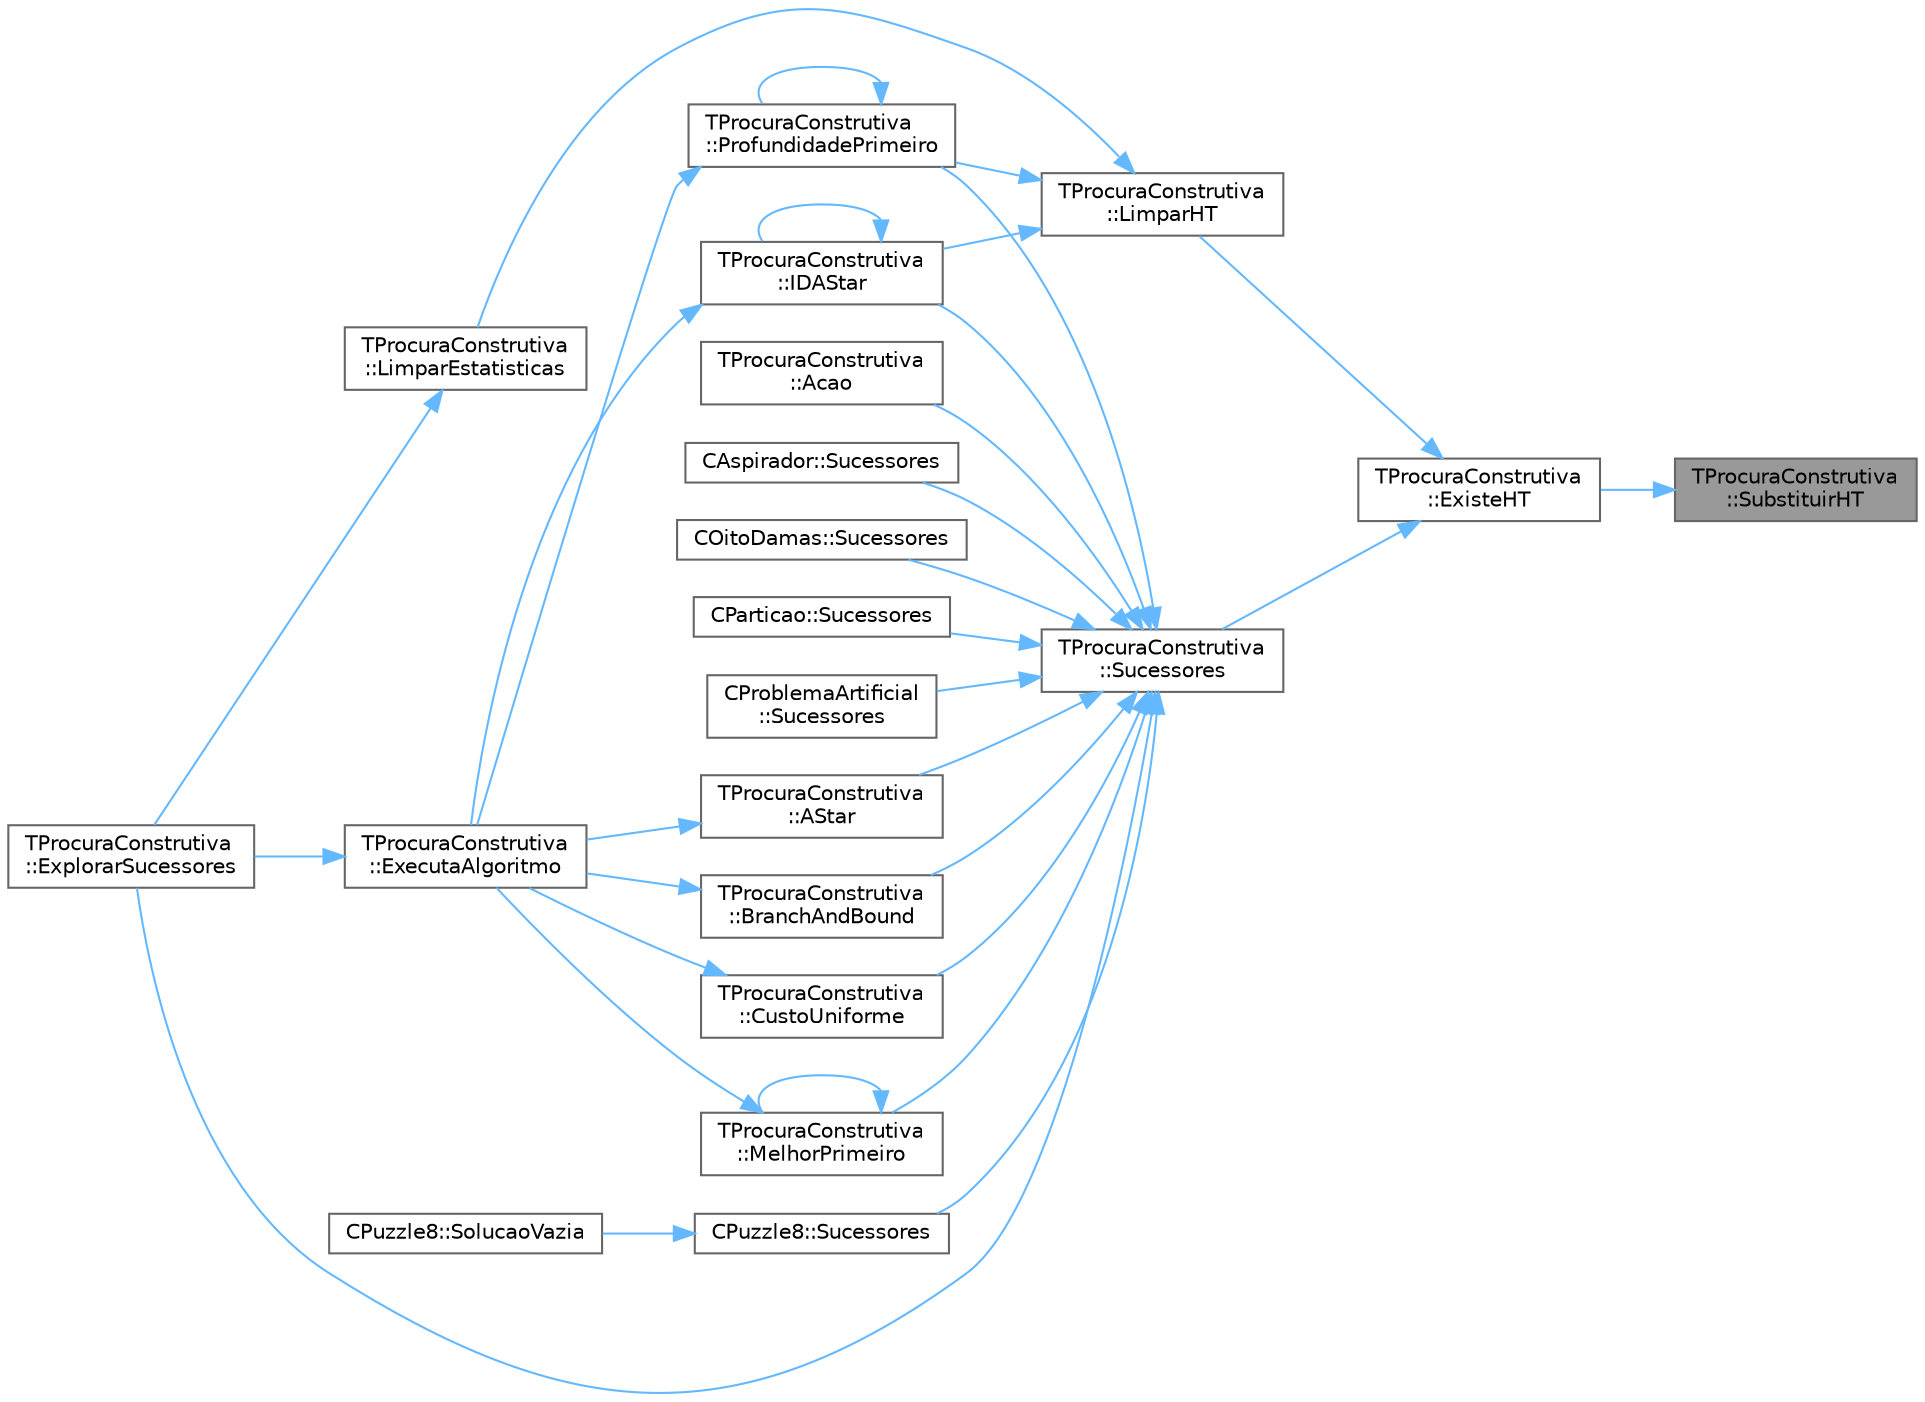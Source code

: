 digraph "TProcuraConstrutiva::SubstituirHT"
{
 // LATEX_PDF_SIZE
  bgcolor="transparent";
  edge [fontname=Helvetica,fontsize=10,labelfontname=Helvetica,labelfontsize=10];
  node [fontname=Helvetica,fontsize=10,shape=box,height=0.2,width=0.4];
  rankdir="RL";
  Node1 [id="Node000001",label="TProcuraConstrutiva\l::SubstituirHT",height=0.2,width=0.4,color="gray40", fillcolor="grey60", style="filled", fontcolor="black",tooltip=" "];
  Node1 -> Node2 [id="edge32_Node000001_Node000002",dir="back",color="steelblue1",style="solid",tooltip=" "];
  Node2 [id="Node000002",label="TProcuraConstrutiva\l::ExisteHT",height=0.2,width=0.4,color="grey40", fillcolor="white", style="filled",URL="$classTProcuraConstrutiva.html#ad7857beab462b4b09a37e70cc9c787ac",tooltip=" "];
  Node2 -> Node3 [id="edge33_Node000002_Node000003",dir="back",color="steelblue1",style="solid",tooltip=" "];
  Node3 [id="Node000003",label="TProcuraConstrutiva\l::LimparHT",height=0.2,width=0.4,color="grey40", fillcolor="white", style="filled",URL="$classTProcuraConstrutiva.html#a8b500987c88352d27a68200454cc3c8c",tooltip=" "];
  Node3 -> Node4 [id="edge34_Node000003_Node000004",dir="back",color="steelblue1",style="solid",tooltip=" "];
  Node4 [id="Node000004",label="TProcuraConstrutiva\l::IDAStar",height=0.2,width=0.4,color="grey40", fillcolor="white", style="filled",URL="$group__ProcurasInformadas.html#gae77f9608e7988052377d7025bee7c4e8",tooltip="Executa a procura IDA*, algoritmo informado."];
  Node4 -> Node5 [id="edge35_Node000004_Node000005",dir="back",color="steelblue1",style="solid",tooltip=" "];
  Node5 [id="Node000005",label="TProcuraConstrutiva\l::ExecutaAlgoritmo",height=0.2,width=0.4,color="grey40", fillcolor="white", style="filled",URL="$group__RedefinicaoOpcional.html#gae52871eb18c8ae656a2174acf43b3bb3",tooltip="Executa o algoritmo com os parametros atuais."];
  Node5 -> Node6 [id="edge36_Node000005_Node000006",dir="back",color="steelblue1",style="solid",tooltip=" "];
  Node6 [id="Node000006",label="TProcuraConstrutiva\l::ExplorarSucessores",height=0.2,width=0.4,color="grey40", fillcolor="white", style="filled",URL="$classTProcuraConstrutiva.html#a9fda19c96c9cd874fa45578bcc30f607",tooltip=" "];
  Node4 -> Node4 [id="edge37_Node000004_Node000004",dir="back",color="steelblue1",style="solid",tooltip=" "];
  Node3 -> Node7 [id="edge38_Node000003_Node000007",dir="back",color="steelblue1",style="solid",tooltip=" "];
  Node7 [id="Node000007",label="TProcuraConstrutiva\l::LimparEstatisticas",height=0.2,width=0.4,color="grey40", fillcolor="white", style="filled",URL="$classTProcuraConstrutiva.html#ae254bbde1b2e36391d575fc2836fea7f",tooltip=" "];
  Node7 -> Node6 [id="edge39_Node000007_Node000006",dir="back",color="steelblue1",style="solid",tooltip=" "];
  Node3 -> Node8 [id="edge40_Node000003_Node000008",dir="back",color="steelblue1",style="solid",tooltip=" "];
  Node8 [id="Node000008",label="TProcuraConstrutiva\l::ProfundidadePrimeiro",height=0.2,width=0.4,color="grey40", fillcolor="white", style="filled",URL="$group__ProcurasCegas.html#gaf00d9776f6b25d56138efb6725b86228",tooltip="Executa a procura em profundidade primeiro, algoritmo cego."];
  Node8 -> Node5 [id="edge41_Node000008_Node000005",dir="back",color="steelblue1",style="solid",tooltip=" "];
  Node8 -> Node8 [id="edge42_Node000008_Node000008",dir="back",color="steelblue1",style="solid",tooltip=" "];
  Node2 -> Node9 [id="edge43_Node000002_Node000009",dir="back",color="steelblue1",style="solid",tooltip=" "];
  Node9 [id="Node000009",label="TProcuraConstrutiva\l::Sucessores",height=0.2,width=0.4,color="grey40", fillcolor="white", style="filled",URL="$group__RedefinicaoMandatoria.html#ga0a13570d2f5a21296e3c10c2780e170c",tooltip="Coloca em sucessores a lista de estados sucessores."];
  Node9 -> Node10 [id="edge44_Node000009_Node000010",dir="back",color="steelblue1",style="solid",tooltip=" "];
  Node10 [id="Node000010",label="TProcuraConstrutiva\l::Acao",height=0.2,width=0.4,color="grey40", fillcolor="white", style="filled",URL="$group__RedefinicaoOpcional.html#gacccf4fbb52126ba19bfc456c0c6d5214",tooltip="Executa a ação (movimento, passo, jogada, lance, etc.) no estado atual."];
  Node9 -> Node11 [id="edge45_Node000009_Node000011",dir="back",color="steelblue1",style="solid",tooltip=" "];
  Node11 [id="Node000011",label="TProcuraConstrutiva\l::AStar",height=0.2,width=0.4,color="grey40", fillcolor="white", style="filled",URL="$group__ProcurasInformadas.html#ga37dd78e1a9a6742700728135f81964b4",tooltip="Executa a procura A*, algoritmo informado."];
  Node11 -> Node5 [id="edge46_Node000011_Node000005",dir="back",color="steelblue1",style="solid",tooltip=" "];
  Node9 -> Node12 [id="edge47_Node000009_Node000012",dir="back",color="steelblue1",style="solid",tooltip=" "];
  Node12 [id="Node000012",label="TProcuraConstrutiva\l::BranchAndBound",height=0.2,width=0.4,color="grey40", fillcolor="white", style="filled",URL="$group__ProcurasInformadas.html#gafe804dbf6cabda9e627500c2d4f8aafd",tooltip="Executa o algoritmo Branch-and-Bound, um algoritmo informado."];
  Node12 -> Node5 [id="edge48_Node000012_Node000005",dir="back",color="steelblue1",style="solid",tooltip=" "];
  Node9 -> Node13 [id="edge49_Node000009_Node000013",dir="back",color="steelblue1",style="solid",tooltip=" "];
  Node13 [id="Node000013",label="TProcuraConstrutiva\l::CustoUniforme",height=0.2,width=0.4,color="grey40", fillcolor="white", style="filled",URL="$group__ProcurasCegas.html#ga2343fafdecfd55b69c0ffb71e8f9426b",tooltip="Executa a procura por custo uniforme, algoritmo cego."];
  Node13 -> Node5 [id="edge50_Node000013_Node000005",dir="back",color="steelblue1",style="solid",tooltip=" "];
  Node9 -> Node6 [id="edge51_Node000009_Node000006",dir="back",color="steelblue1",style="solid",tooltip=" "];
  Node9 -> Node4 [id="edge52_Node000009_Node000004",dir="back",color="steelblue1",style="solid",tooltip=" "];
  Node9 -> Node14 [id="edge53_Node000009_Node000014",dir="back",color="steelblue1",style="solid",tooltip=" "];
  Node14 [id="Node000014",label="TProcuraConstrutiva\l::MelhorPrimeiro",height=0.2,width=0.4,color="grey40", fillcolor="white", style="filled",URL="$group__ProcurasInformadas.html#gaebb84182343041bc276e4ceceb4b13aa",tooltip="Executa a procura melhor primeiro, algoritmo informado."];
  Node14 -> Node5 [id="edge54_Node000014_Node000005",dir="back",color="steelblue1",style="solid",tooltip=" "];
  Node14 -> Node14 [id="edge55_Node000014_Node000014",dir="back",color="steelblue1",style="solid",tooltip=" "];
  Node9 -> Node8 [id="edge56_Node000009_Node000008",dir="back",color="steelblue1",style="solid",tooltip=" "];
  Node9 -> Node15 [id="edge57_Node000009_Node000015",dir="back",color="steelblue1",style="solid",tooltip=" "];
  Node15 [id="Node000015",label="CAspirador::Sucessores",height=0.2,width=0.4,color="grey40", fillcolor="white", style="filled",URL="$classCAspirador.html#ac28dba7dd58b76f9d16f44ebac66fab8",tooltip="Coloca em sucessores a lista de estados sucessores."];
  Node9 -> Node16 [id="edge58_Node000009_Node000016",dir="back",color="steelblue1",style="solid",tooltip=" "];
  Node16 [id="Node000016",label="COitoDamas::Sucessores",height=0.2,width=0.4,color="grey40", fillcolor="white", style="filled",URL="$classCOitoDamas.html#ab384df7572c5a6e34ffe28b346aaf517",tooltip="Coloca em sucessores a lista de estados sucessores."];
  Node9 -> Node17 [id="edge59_Node000009_Node000017",dir="back",color="steelblue1",style="solid",tooltip=" "];
  Node17 [id="Node000017",label="CParticao::Sucessores",height=0.2,width=0.4,color="grey40", fillcolor="white", style="filled",URL="$classCParticao.html#a5c6104354972acf2f6ed3d8ff7a8b98c",tooltip="Coloca em sucessores a lista de estados sucessores."];
  Node9 -> Node18 [id="edge60_Node000009_Node000018",dir="back",color="steelblue1",style="solid",tooltip=" "];
  Node18 [id="Node000018",label="CProblemaArtificial\l::Sucessores",height=0.2,width=0.4,color="grey40", fillcolor="white", style="filled",URL="$classCProblemaArtificial.html#a8ecd3995c8ce751d5da10cc20709175c",tooltip="Coloca em sucessores a lista de estados sucessores."];
  Node9 -> Node19 [id="edge61_Node000009_Node000019",dir="back",color="steelblue1",style="solid",tooltip=" "];
  Node19 [id="Node000019",label="CPuzzle8::Sucessores",height=0.2,width=0.4,color="grey40", fillcolor="white", style="filled",URL="$classCPuzzle8.html#a65dd2ff8c163c5542a12b2213c2fd12a",tooltip="Coloca em sucessores a lista de estados sucessores."];
  Node19 -> Node20 [id="edge62_Node000019_Node000020",dir="back",color="steelblue1",style="solid",tooltip=" "];
  Node20 [id="Node000020",label="CPuzzle8::SolucaoVazia",height=0.2,width=0.4,color="grey40", fillcolor="white", style="filled",URL="$classCPuzzle8.html#a9cf95b2a057f5368736e503565fad846",tooltip="Coloca o objecto no estado inicial da procura."];
}
